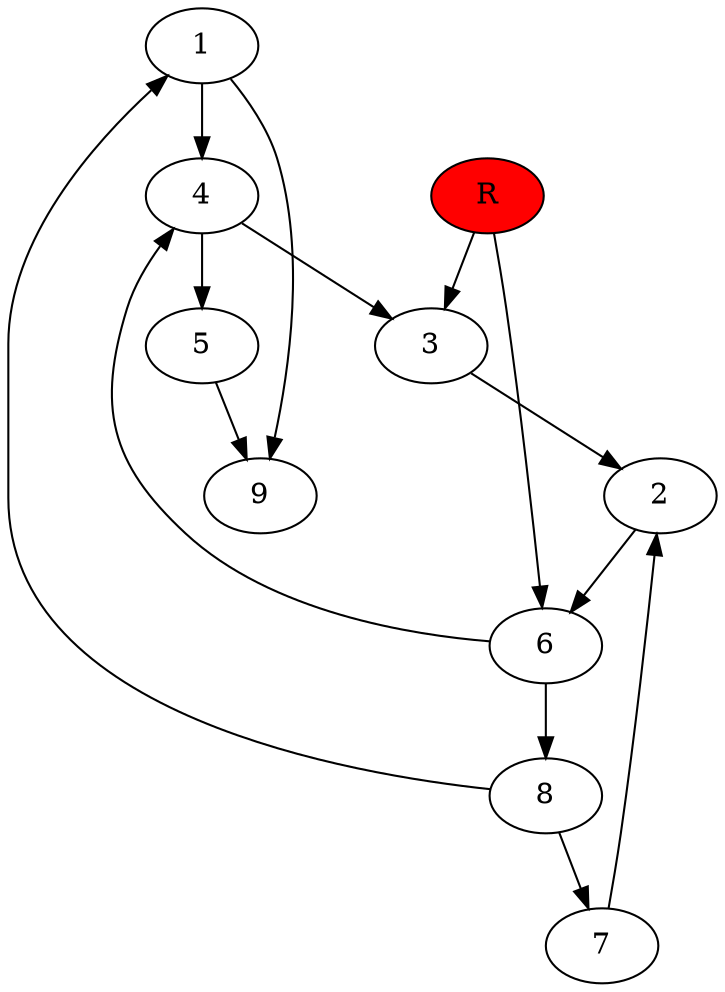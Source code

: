 digraph prb37094 {
	1
	2
	3
	4
	5
	6
	7
	8
	R [fillcolor="#ff0000" style=filled]
	1 -> 4
	1 -> 9
	2 -> 6
	3 -> 2
	4 -> 3
	4 -> 5
	5 -> 9
	6 -> 4
	6 -> 8
	7 -> 2
	8 -> 1
	8 -> 7
	R -> 3
	R -> 6
}
